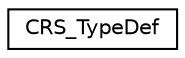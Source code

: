 digraph "Graphical Class Hierarchy"
{
 // LATEX_PDF_SIZE
  edge [fontname="Helvetica",fontsize="10",labelfontname="Helvetica",labelfontsize="10"];
  node [fontname="Helvetica",fontsize="10",shape=record];
  rankdir="LR";
  Node0 [label="CRS_TypeDef",height=0.2,width=0.4,color="black", fillcolor="white", style="filled",URL="$structCRS__TypeDef.html",tooltip="Clock Recovery System."];
}
